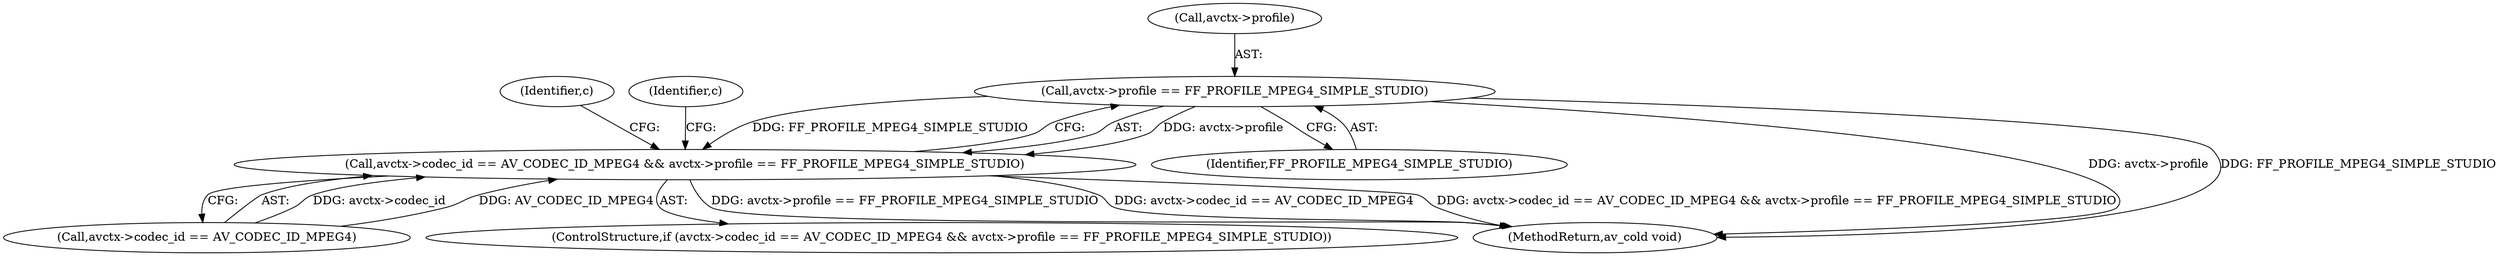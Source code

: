 digraph "1_FFmpeg_b3332a182f8ba33a34542e4a0370f38b914ccf7d@del" {
"1000220" [label="(Call,avctx->profile == FF_PROFILE_MPEG4_SIMPLE_STUDIO)"];
"1000214" [label="(Call,avctx->codec_id == AV_CODEC_ID_MPEG4 && avctx->profile == FF_PROFILE_MPEG4_SIMPLE_STUDIO)"];
"1000224" [label="(Identifier,FF_PROFILE_MPEG4_SIMPLE_STUDIO)"];
"1000213" [label="(ControlStructure,if (avctx->codec_id == AV_CODEC_ID_MPEG4 && avctx->profile == FF_PROFILE_MPEG4_SIMPLE_STUDIO))"];
"1000234" [label="(Identifier,c)"];
"1000220" [label="(Call,avctx->profile == FF_PROFILE_MPEG4_SIMPLE_STUDIO)"];
"1000428" [label="(MethodReturn,av_cold void)"];
"1000215" [label="(Call,avctx->codec_id == AV_CODEC_ID_MPEG4)"];
"1000214" [label="(Call,avctx->codec_id == AV_CODEC_ID_MPEG4 && avctx->profile == FF_PROFILE_MPEG4_SIMPLE_STUDIO)"];
"1000221" [label="(Call,avctx->profile)"];
"1000227" [label="(Identifier,c)"];
"1000220" -> "1000214"  [label="AST: "];
"1000220" -> "1000224"  [label="CFG: "];
"1000221" -> "1000220"  [label="AST: "];
"1000224" -> "1000220"  [label="AST: "];
"1000214" -> "1000220"  [label="CFG: "];
"1000220" -> "1000428"  [label="DDG: avctx->profile"];
"1000220" -> "1000428"  [label="DDG: FF_PROFILE_MPEG4_SIMPLE_STUDIO"];
"1000220" -> "1000214"  [label="DDG: avctx->profile"];
"1000220" -> "1000214"  [label="DDG: FF_PROFILE_MPEG4_SIMPLE_STUDIO"];
"1000214" -> "1000213"  [label="AST: "];
"1000214" -> "1000215"  [label="CFG: "];
"1000215" -> "1000214"  [label="AST: "];
"1000227" -> "1000214"  [label="CFG: "];
"1000234" -> "1000214"  [label="CFG: "];
"1000214" -> "1000428"  [label="DDG: avctx->codec_id == AV_CODEC_ID_MPEG4 && avctx->profile == FF_PROFILE_MPEG4_SIMPLE_STUDIO"];
"1000214" -> "1000428"  [label="DDG: avctx->profile == FF_PROFILE_MPEG4_SIMPLE_STUDIO"];
"1000214" -> "1000428"  [label="DDG: avctx->codec_id == AV_CODEC_ID_MPEG4"];
"1000215" -> "1000214"  [label="DDG: avctx->codec_id"];
"1000215" -> "1000214"  [label="DDG: AV_CODEC_ID_MPEG4"];
}
